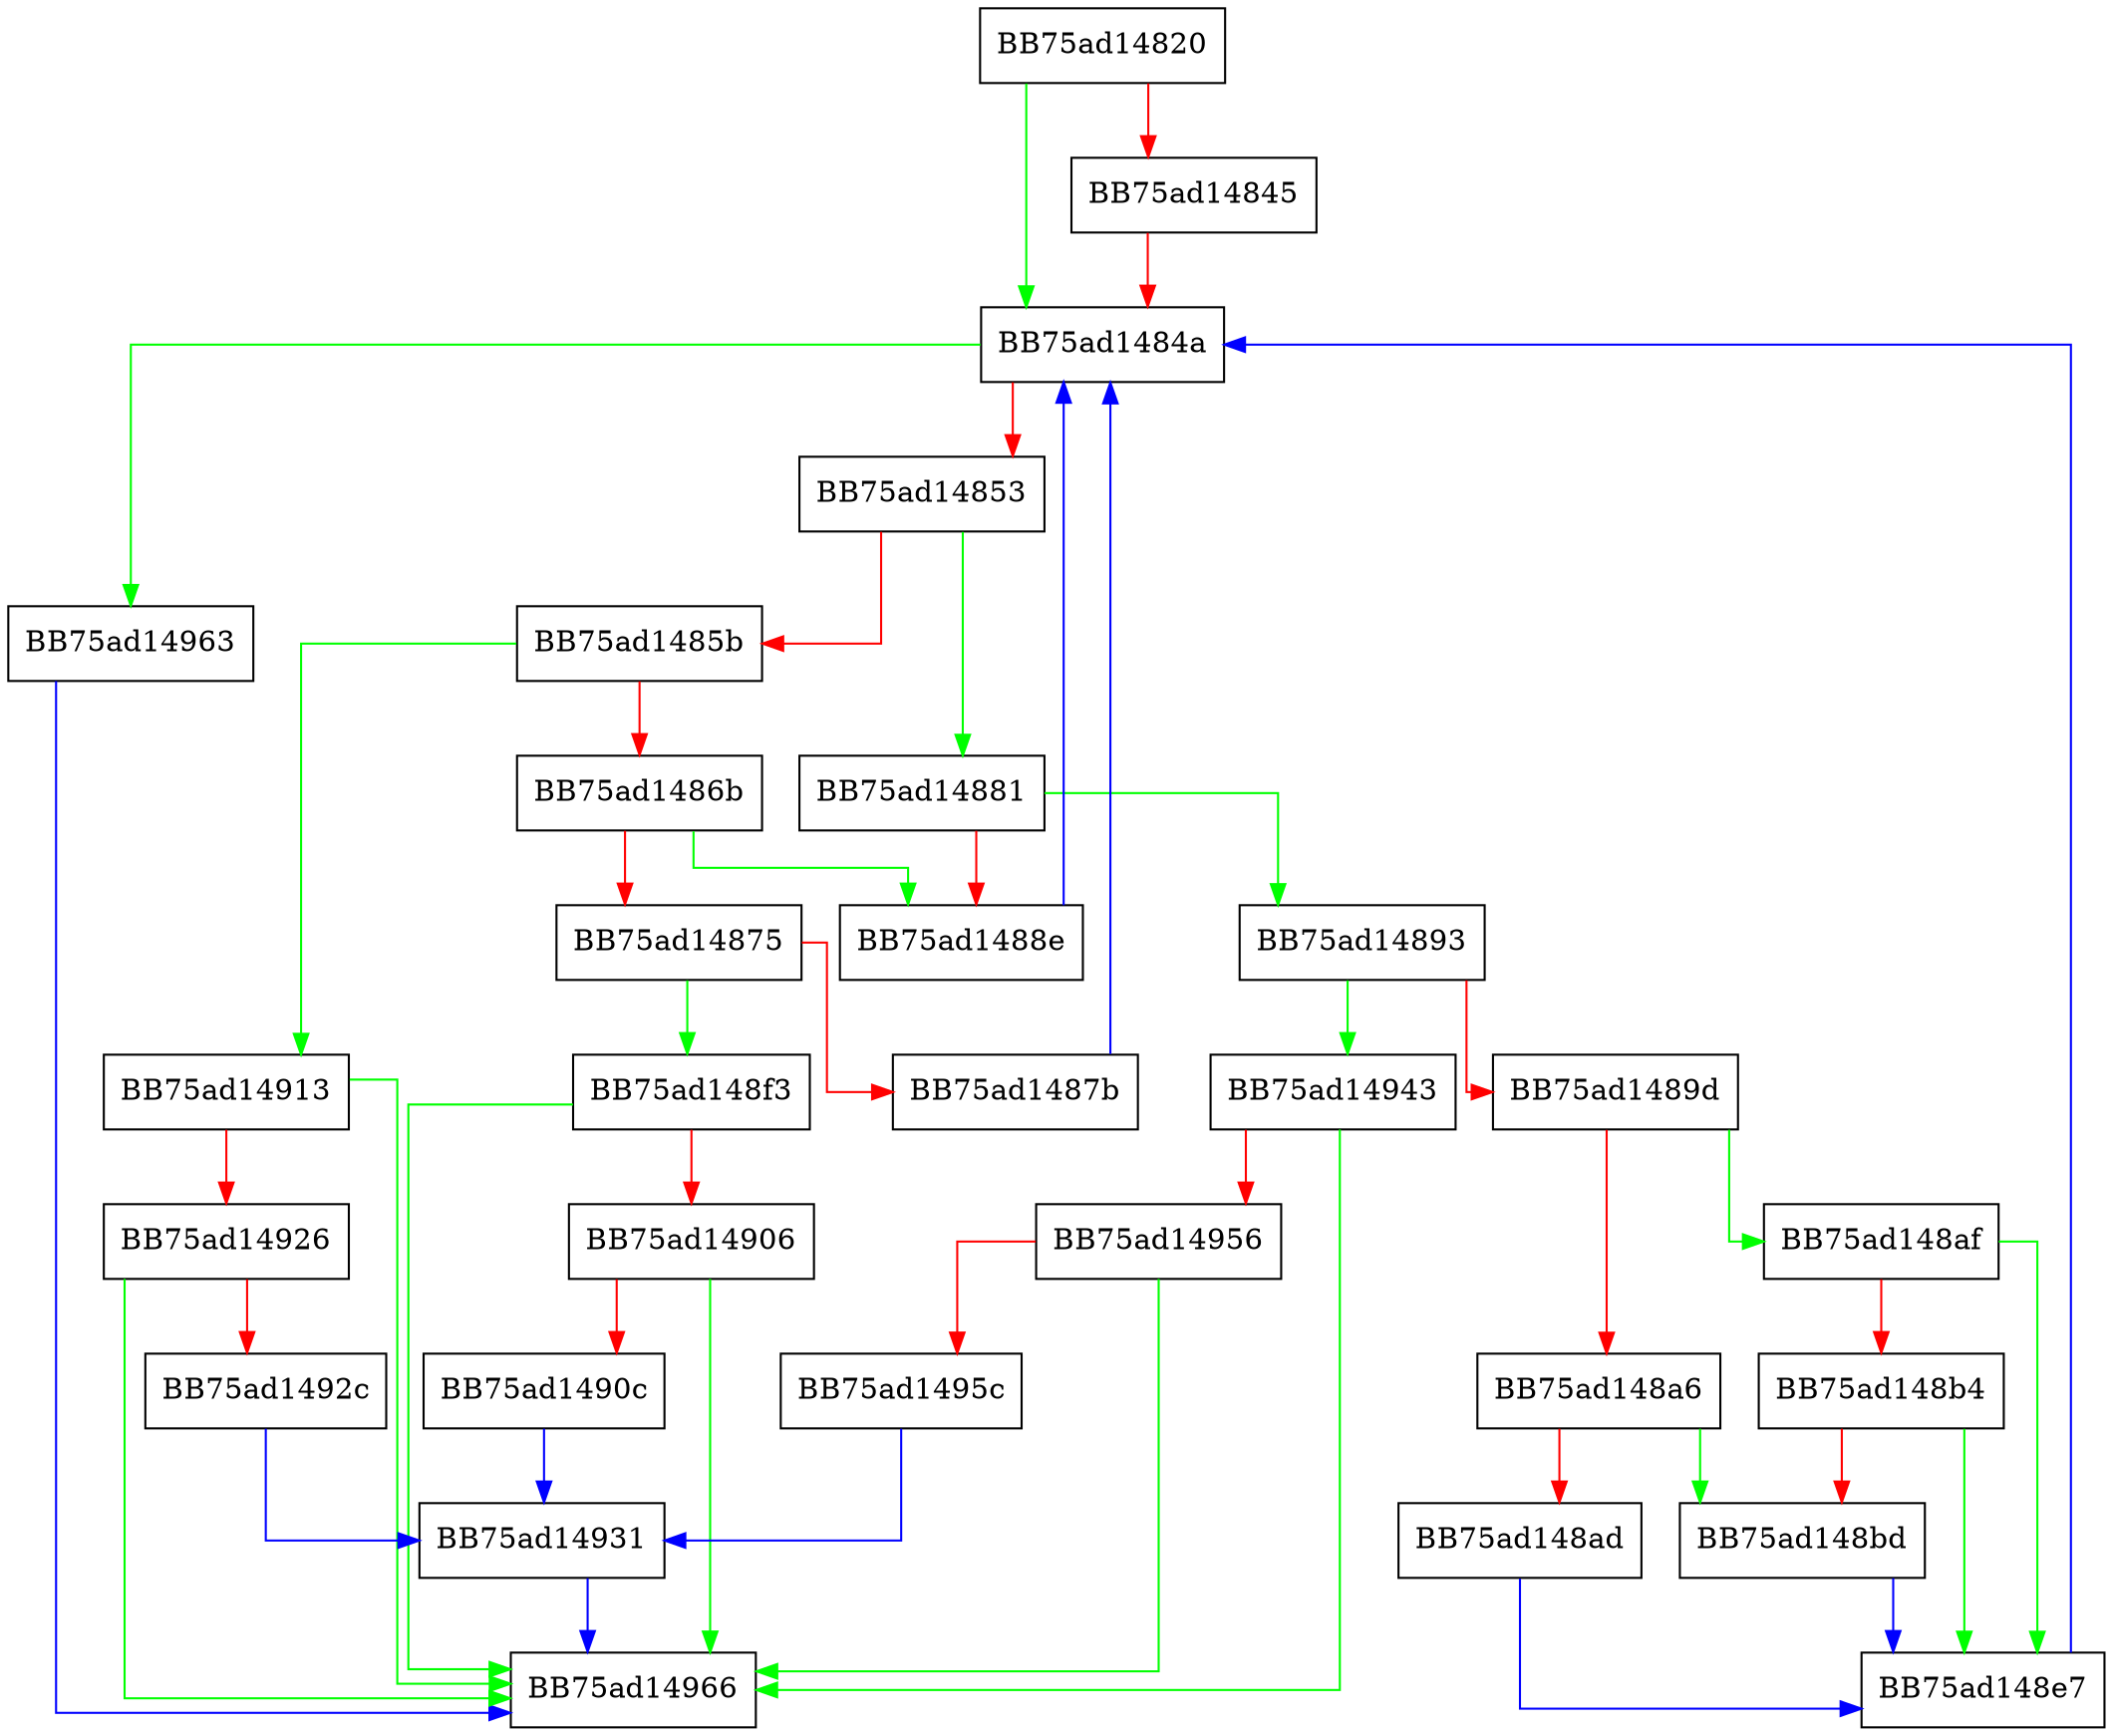 digraph Decrypt {
  node [shape="box"];
  graph [splines=ortho];
  BB75ad14820 -> BB75ad1484a [color="green"];
  BB75ad14820 -> BB75ad14845 [color="red"];
  BB75ad14845 -> BB75ad1484a [color="red"];
  BB75ad1484a -> BB75ad14963 [color="green"];
  BB75ad1484a -> BB75ad14853 [color="red"];
  BB75ad14853 -> BB75ad14881 [color="green"];
  BB75ad14853 -> BB75ad1485b [color="red"];
  BB75ad1485b -> BB75ad14913 [color="green"];
  BB75ad1485b -> BB75ad1486b [color="red"];
  BB75ad1486b -> BB75ad1488e [color="green"];
  BB75ad1486b -> BB75ad14875 [color="red"];
  BB75ad14875 -> BB75ad148f3 [color="green"];
  BB75ad14875 -> BB75ad1487b [color="red"];
  BB75ad1487b -> BB75ad1484a [color="blue"];
  BB75ad14881 -> BB75ad14893 [color="green"];
  BB75ad14881 -> BB75ad1488e [color="red"];
  BB75ad1488e -> BB75ad1484a [color="blue"];
  BB75ad14893 -> BB75ad14943 [color="green"];
  BB75ad14893 -> BB75ad1489d [color="red"];
  BB75ad1489d -> BB75ad148af [color="green"];
  BB75ad1489d -> BB75ad148a6 [color="red"];
  BB75ad148a6 -> BB75ad148bd [color="green"];
  BB75ad148a6 -> BB75ad148ad [color="red"];
  BB75ad148ad -> BB75ad148e7 [color="blue"];
  BB75ad148af -> BB75ad148e7 [color="green"];
  BB75ad148af -> BB75ad148b4 [color="red"];
  BB75ad148b4 -> BB75ad148e7 [color="green"];
  BB75ad148b4 -> BB75ad148bd [color="red"];
  BB75ad148bd -> BB75ad148e7 [color="blue"];
  BB75ad148e7 -> BB75ad1484a [color="blue"];
  BB75ad148f3 -> BB75ad14966 [color="green"];
  BB75ad148f3 -> BB75ad14906 [color="red"];
  BB75ad14906 -> BB75ad14966 [color="green"];
  BB75ad14906 -> BB75ad1490c [color="red"];
  BB75ad1490c -> BB75ad14931 [color="blue"];
  BB75ad14913 -> BB75ad14966 [color="green"];
  BB75ad14913 -> BB75ad14926 [color="red"];
  BB75ad14926 -> BB75ad14966 [color="green"];
  BB75ad14926 -> BB75ad1492c [color="red"];
  BB75ad1492c -> BB75ad14931 [color="blue"];
  BB75ad14931 -> BB75ad14966 [color="blue"];
  BB75ad14943 -> BB75ad14966 [color="green"];
  BB75ad14943 -> BB75ad14956 [color="red"];
  BB75ad14956 -> BB75ad14966 [color="green"];
  BB75ad14956 -> BB75ad1495c [color="red"];
  BB75ad1495c -> BB75ad14931 [color="blue"];
  BB75ad14963 -> BB75ad14966 [color="blue"];
}